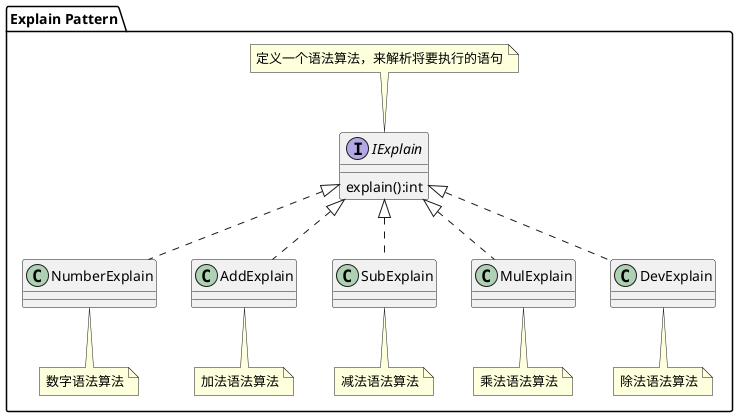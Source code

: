 @startuml
skinparam classAttributeIconSize 0
package "Explain Pattern"{
interface IExplain {
    explain():int
}
note top:定义一个语法算法，来解析将要执行的语句
class NumberExplain
note bottom:数字语法算法
class NumberExplain implements IExplain

class AddExplain
note bottom:加法语法算法
class AddExplain implements IExplain

class SubExplain
note bottom:减法语法算法
class SubExplain implements IExplain

class MulExplain
note bottom:乘法语法算法
class MulExplain implements IExplain

class DevExplain
note bottom:除法语法算法
class DevExplain implements IExplain

}
@enduml